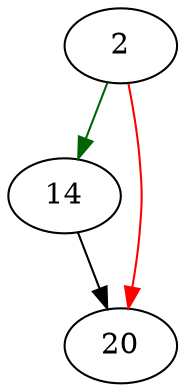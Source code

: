 strict digraph "rev_strcmp_size" {
	// Node definitions.
	2 [entry=true];
	14;
	20;

	// Edge definitions.
	2 -> 14 [
		color=darkgreen
		cond=true
	];
	2 -> 20 [
		color=red
		cond=false
	];
	14 -> 20;
}
